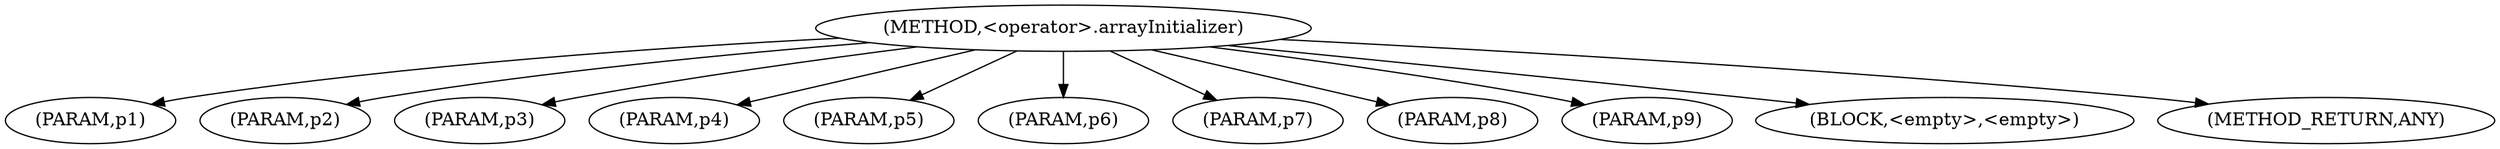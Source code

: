 digraph "&lt;operator&gt;.arrayInitializer" {  
"432" [label = <(METHOD,&lt;operator&gt;.arrayInitializer)> ]
"433" [label = <(PARAM,p1)> ]
"434" [label = <(PARAM,p2)> ]
"435" [label = <(PARAM,p3)> ]
"436" [label = <(PARAM,p4)> ]
"437" [label = <(PARAM,p5)> ]
"438" [label = <(PARAM,p6)> ]
"439" [label = <(PARAM,p7)> ]
"440" [label = <(PARAM,p8)> ]
"441" [label = <(PARAM,p9)> ]
"442" [label = <(BLOCK,&lt;empty&gt;,&lt;empty&gt;)> ]
"443" [label = <(METHOD_RETURN,ANY)> ]
  "432" -> "433" 
  "432" -> "442" 
  "432" -> "434" 
  "432" -> "443" 
  "432" -> "435" 
  "432" -> "436" 
  "432" -> "437" 
  "432" -> "438" 
  "432" -> "439" 
  "432" -> "440" 
  "432" -> "441" 
}
